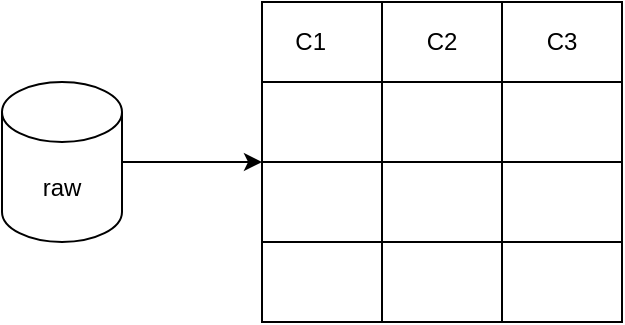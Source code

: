 <mxfile version="22.0.4" type="github" pages="4">
  <diagram name="Página-1" id="GkFNXPMFQoCEgMHVdH6z">
    <mxGraphModel dx="521" dy="525" grid="1" gridSize="10" guides="1" tooltips="1" connect="1" arrows="1" fold="1" page="1" pageScale="1" pageWidth="827" pageHeight="1169" math="0" shadow="0">
      <root>
        <mxCell id="0" />
        <mxCell id="1" parent="0" />
        <mxCell id="fT5gJGIi_VCAXrn5AwJc-20" style="edgeStyle=orthogonalEdgeStyle;rounded=0;orthogonalLoop=1;jettySize=auto;html=1;" edge="1" parent="1" source="fT5gJGIi_VCAXrn5AwJc-1">
          <mxGeometry relative="1" as="geometry">
            <mxPoint x="220" y="170" as="targetPoint" />
          </mxGeometry>
        </mxCell>
        <mxCell id="fT5gJGIi_VCAXrn5AwJc-1" value="raw" style="shape=cylinder3;whiteSpace=wrap;html=1;boundedLbl=1;backgroundOutline=1;size=15;" vertex="1" parent="1">
          <mxGeometry x="90" y="130" width="60" height="80" as="geometry" />
        </mxCell>
        <mxCell id="fT5gJGIi_VCAXrn5AwJc-2" value="" style="shape=table;startSize=0;container=1;collapsible=0;childLayout=tableLayout;" vertex="1" parent="1">
          <mxGeometry x="220" y="90" width="180" height="160" as="geometry" />
        </mxCell>
        <mxCell id="fT5gJGIi_VCAXrn5AwJc-3" value="" style="shape=tableRow;horizontal=0;startSize=0;swimlaneHead=0;swimlaneBody=0;strokeColor=inherit;top=0;left=0;bottom=0;right=0;collapsible=0;dropTarget=0;fillColor=none;points=[[0,0.5],[1,0.5]];portConstraint=eastwest;" vertex="1" parent="fT5gJGIi_VCAXrn5AwJc-2">
          <mxGeometry width="180" height="40" as="geometry" />
        </mxCell>
        <mxCell id="fT5gJGIi_VCAXrn5AwJc-4" value="C1&lt;span style=&quot;white-space: pre;&quot;&gt;&#x9;&lt;/span&gt;" style="shape=partialRectangle;html=1;whiteSpace=wrap;connectable=0;strokeColor=inherit;overflow=hidden;fillColor=none;top=0;left=0;bottom=0;right=0;pointerEvents=1;" vertex="1" parent="fT5gJGIi_VCAXrn5AwJc-3">
          <mxGeometry width="60" height="40" as="geometry">
            <mxRectangle width="60" height="40" as="alternateBounds" />
          </mxGeometry>
        </mxCell>
        <mxCell id="fT5gJGIi_VCAXrn5AwJc-5" value="C2" style="shape=partialRectangle;html=1;whiteSpace=wrap;connectable=0;strokeColor=inherit;overflow=hidden;fillColor=none;top=0;left=0;bottom=0;right=0;pointerEvents=1;" vertex="1" parent="fT5gJGIi_VCAXrn5AwJc-3">
          <mxGeometry x="60" width="60" height="40" as="geometry">
            <mxRectangle width="60" height="40" as="alternateBounds" />
          </mxGeometry>
        </mxCell>
        <mxCell id="fT5gJGIi_VCAXrn5AwJc-6" value="C3" style="shape=partialRectangle;html=1;whiteSpace=wrap;connectable=0;strokeColor=inherit;overflow=hidden;fillColor=none;top=0;left=0;bottom=0;right=0;pointerEvents=1;" vertex="1" parent="fT5gJGIi_VCAXrn5AwJc-3">
          <mxGeometry x="120" width="60" height="40" as="geometry">
            <mxRectangle width="60" height="40" as="alternateBounds" />
          </mxGeometry>
        </mxCell>
        <mxCell id="fT5gJGIi_VCAXrn5AwJc-7" value="" style="shape=tableRow;horizontal=0;startSize=0;swimlaneHead=0;swimlaneBody=0;strokeColor=inherit;top=0;left=0;bottom=0;right=0;collapsible=0;dropTarget=0;fillColor=none;points=[[0,0.5],[1,0.5]];portConstraint=eastwest;" vertex="1" parent="fT5gJGIi_VCAXrn5AwJc-2">
          <mxGeometry y="40" width="180" height="40" as="geometry" />
        </mxCell>
        <mxCell id="fT5gJGIi_VCAXrn5AwJc-8" value="" style="shape=partialRectangle;html=1;whiteSpace=wrap;connectable=0;strokeColor=inherit;overflow=hidden;fillColor=none;top=0;left=0;bottom=0;right=0;pointerEvents=1;" vertex="1" parent="fT5gJGIi_VCAXrn5AwJc-7">
          <mxGeometry width="60" height="40" as="geometry">
            <mxRectangle width="60" height="40" as="alternateBounds" />
          </mxGeometry>
        </mxCell>
        <mxCell id="fT5gJGIi_VCAXrn5AwJc-9" value="" style="shape=partialRectangle;html=1;whiteSpace=wrap;connectable=0;strokeColor=inherit;overflow=hidden;fillColor=none;top=0;left=0;bottom=0;right=0;pointerEvents=1;" vertex="1" parent="fT5gJGIi_VCAXrn5AwJc-7">
          <mxGeometry x="60" width="60" height="40" as="geometry">
            <mxRectangle width="60" height="40" as="alternateBounds" />
          </mxGeometry>
        </mxCell>
        <mxCell id="fT5gJGIi_VCAXrn5AwJc-10" value="" style="shape=partialRectangle;html=1;whiteSpace=wrap;connectable=0;strokeColor=inherit;overflow=hidden;fillColor=none;top=0;left=0;bottom=0;right=0;pointerEvents=1;" vertex="1" parent="fT5gJGIi_VCAXrn5AwJc-7">
          <mxGeometry x="120" width="60" height="40" as="geometry">
            <mxRectangle width="60" height="40" as="alternateBounds" />
          </mxGeometry>
        </mxCell>
        <mxCell id="fT5gJGIi_VCAXrn5AwJc-11" value="" style="shape=tableRow;horizontal=0;startSize=0;swimlaneHead=0;swimlaneBody=0;strokeColor=inherit;top=0;left=0;bottom=0;right=0;collapsible=0;dropTarget=0;fillColor=none;points=[[0,0.5],[1,0.5]];portConstraint=eastwest;" vertex="1" parent="fT5gJGIi_VCAXrn5AwJc-2">
          <mxGeometry y="80" width="180" height="40" as="geometry" />
        </mxCell>
        <mxCell id="fT5gJGIi_VCAXrn5AwJc-12" value="" style="shape=partialRectangle;html=1;whiteSpace=wrap;connectable=0;strokeColor=inherit;overflow=hidden;fillColor=none;top=0;left=0;bottom=0;right=0;pointerEvents=1;" vertex="1" parent="fT5gJGIi_VCAXrn5AwJc-11">
          <mxGeometry width="60" height="40" as="geometry">
            <mxRectangle width="60" height="40" as="alternateBounds" />
          </mxGeometry>
        </mxCell>
        <mxCell id="fT5gJGIi_VCAXrn5AwJc-13" value="" style="shape=partialRectangle;html=1;whiteSpace=wrap;connectable=0;strokeColor=inherit;overflow=hidden;fillColor=none;top=0;left=0;bottom=0;right=0;pointerEvents=1;" vertex="1" parent="fT5gJGIi_VCAXrn5AwJc-11">
          <mxGeometry x="60" width="60" height="40" as="geometry">
            <mxRectangle width="60" height="40" as="alternateBounds" />
          </mxGeometry>
        </mxCell>
        <mxCell id="fT5gJGIi_VCAXrn5AwJc-14" value="" style="shape=partialRectangle;html=1;whiteSpace=wrap;connectable=0;strokeColor=inherit;overflow=hidden;fillColor=none;top=0;left=0;bottom=0;right=0;pointerEvents=1;" vertex="1" parent="fT5gJGIi_VCAXrn5AwJc-11">
          <mxGeometry x="120" width="60" height="40" as="geometry">
            <mxRectangle width="60" height="40" as="alternateBounds" />
          </mxGeometry>
        </mxCell>
        <mxCell id="fT5gJGIi_VCAXrn5AwJc-15" value="" style="shape=tableRow;horizontal=0;startSize=0;swimlaneHead=0;swimlaneBody=0;strokeColor=inherit;top=0;left=0;bottom=0;right=0;collapsible=0;dropTarget=0;fillColor=none;points=[[0,0.5],[1,0.5]];portConstraint=eastwest;" vertex="1" parent="fT5gJGIi_VCAXrn5AwJc-2">
          <mxGeometry y="120" width="180" height="40" as="geometry" />
        </mxCell>
        <mxCell id="fT5gJGIi_VCAXrn5AwJc-16" value="" style="shape=partialRectangle;html=1;whiteSpace=wrap;connectable=0;strokeColor=inherit;overflow=hidden;fillColor=none;top=0;left=0;bottom=0;right=0;pointerEvents=1;" vertex="1" parent="fT5gJGIi_VCAXrn5AwJc-15">
          <mxGeometry width="60" height="40" as="geometry">
            <mxRectangle width="60" height="40" as="alternateBounds" />
          </mxGeometry>
        </mxCell>
        <mxCell id="fT5gJGIi_VCAXrn5AwJc-17" value="" style="shape=partialRectangle;html=1;whiteSpace=wrap;connectable=0;strokeColor=inherit;overflow=hidden;fillColor=none;top=0;left=0;bottom=0;right=0;pointerEvents=1;" vertex="1" parent="fT5gJGIi_VCAXrn5AwJc-15">
          <mxGeometry x="60" width="60" height="40" as="geometry">
            <mxRectangle width="60" height="40" as="alternateBounds" />
          </mxGeometry>
        </mxCell>
        <mxCell id="fT5gJGIi_VCAXrn5AwJc-18" value="" style="shape=partialRectangle;html=1;whiteSpace=wrap;connectable=0;strokeColor=inherit;overflow=hidden;fillColor=none;top=0;left=0;bottom=0;right=0;pointerEvents=1;" vertex="1" parent="fT5gJGIi_VCAXrn5AwJc-15">
          <mxGeometry x="120" width="60" height="40" as="geometry">
            <mxRectangle width="60" height="40" as="alternateBounds" />
          </mxGeometry>
        </mxCell>
      </root>
    </mxGraphModel>
  </diagram>
  <diagram id="_JhpExCMCHj8M8aXps9l" name="Página-2">
    <mxGraphModel dx="1774" dy="955" grid="1" gridSize="10" guides="1" tooltips="1" connect="1" arrows="1" fold="1" page="1" pageScale="1" pageWidth="827" pageHeight="1169" math="0" shadow="0">
      <root>
        <mxCell id="0" />
        <mxCell id="1" parent="0" />
        <mxCell id="13-ZJ0iLGppZ9cuUT0SX-7" style="edgeStyle=orthogonalEdgeStyle;rounded=0;orthogonalLoop=1;jettySize=auto;html=1;entryX=0.5;entryY=0;entryDx=0;entryDy=0;" parent="1" target="13-ZJ0iLGppZ9cuUT0SX-4" edge="1">
          <mxGeometry relative="1" as="geometry">
            <mxPoint x="280" y="180" as="sourcePoint" />
          </mxGeometry>
        </mxCell>
        <mxCell id="13-ZJ0iLGppZ9cuUT0SX-1" value="root node" style="rounded=1;whiteSpace=wrap;html=1;" parent="1" vertex="1">
          <mxGeometry x="220" y="90" width="120" height="60" as="geometry" />
        </mxCell>
        <mxCell id="13-ZJ0iLGppZ9cuUT0SX-12" style="edgeStyle=orthogonalEdgeStyle;rounded=0;orthogonalLoop=1;jettySize=auto;html=1;entryX=0.5;entryY=0;entryDx=0;entryDy=0;" parent="1" source="13-ZJ0iLGppZ9cuUT0SX-2" target="13-ZJ0iLGppZ9cuUT0SX-9" edge="1">
          <mxGeometry relative="1" as="geometry" />
        </mxCell>
        <mxCell id="13-ZJ0iLGppZ9cuUT0SX-13" style="edgeStyle=orthogonalEdgeStyle;rounded=0;orthogonalLoop=1;jettySize=auto;html=1;entryX=0.5;entryY=0;entryDx=0;entryDy=0;" parent="1" target="13-ZJ0iLGppZ9cuUT0SX-10" edge="1">
          <mxGeometry relative="1" as="geometry">
            <mxPoint x="115" y="320" as="sourcePoint" />
          </mxGeometry>
        </mxCell>
        <mxCell id="13-ZJ0iLGppZ9cuUT0SX-14" style="edgeStyle=orthogonalEdgeStyle;rounded=0;orthogonalLoop=1;jettySize=auto;html=1;entryX=0.5;entryY=0;entryDx=0;entryDy=0;" parent="1" target="13-ZJ0iLGppZ9cuUT0SX-11" edge="1">
          <mxGeometry relative="1" as="geometry">
            <mxPoint x="300" y="320" as="sourcePoint" />
          </mxGeometry>
        </mxCell>
        <mxCell id="13-ZJ0iLGppZ9cuUT0SX-2" value="child1" style="rounded=1;whiteSpace=wrap;html=1;" parent="1" vertex="1">
          <mxGeometry x="55" y="220" width="120" height="60" as="geometry" />
        </mxCell>
        <mxCell id="13-ZJ0iLGppZ9cuUT0SX-3" value="child2" style="rounded=1;whiteSpace=wrap;html=1;" parent="1" vertex="1">
          <mxGeometry x="220" y="230" width="120" height="60" as="geometry" />
        </mxCell>
        <mxCell id="13-ZJ0iLGppZ9cuUT0SX-4" value="child n" style="rounded=1;whiteSpace=wrap;html=1;" parent="1" vertex="1">
          <mxGeometry x="385" y="220" width="120" height="60" as="geometry" />
        </mxCell>
        <mxCell id="13-ZJ0iLGppZ9cuUT0SX-5" style="edgeStyle=orthogonalEdgeStyle;rounded=0;orthogonalLoop=1;jettySize=auto;html=1;entryX=0.413;entryY=-0.02;entryDx=0;entryDy=0;entryPerimeter=0;" parent="1" target="13-ZJ0iLGppZ9cuUT0SX-2" edge="1">
          <mxGeometry relative="1" as="geometry">
            <mxPoint x="280" y="180" as="sourcePoint" />
          </mxGeometry>
        </mxCell>
        <mxCell id="13-ZJ0iLGppZ9cuUT0SX-6" style="edgeStyle=orthogonalEdgeStyle;rounded=0;orthogonalLoop=1;jettySize=auto;html=1;entryX=0.5;entryY=0;entryDx=0;entryDy=0;" parent="1" source="13-ZJ0iLGppZ9cuUT0SX-1" target="13-ZJ0iLGppZ9cuUT0SX-3" edge="1">
          <mxGeometry relative="1" as="geometry">
            <mxPoint x="280" y="220" as="targetPoint" />
          </mxGeometry>
        </mxCell>
        <mxCell id="13-ZJ0iLGppZ9cuUT0SX-9" value="LeafNode&lt;br&gt;(Data)" style="rounded=1;whiteSpace=wrap;html=1;" parent="1" vertex="1">
          <mxGeometry x="55" y="380" width="120" height="60" as="geometry" />
        </mxCell>
        <mxCell id="CPx4XBRMaofZmRBfGn8q-21" style="edgeStyle=orthogonalEdgeStyle;rounded=0;orthogonalLoop=1;jettySize=auto;html=1;exitX=0.5;exitY=1;exitDx=0;exitDy=0;" edge="1" parent="1" source="13-ZJ0iLGppZ9cuUT0SX-10" target="CPx4XBRMaofZmRBfGn8q-10">
          <mxGeometry relative="1" as="geometry">
            <mxPoint x="310" y="390" as="sourcePoint" />
            <Array as="points">
              <mxPoint x="300" y="460" />
              <mxPoint x="-10" y="460" />
              <mxPoint x="-10" y="330" />
            </Array>
          </mxGeometry>
        </mxCell>
        <mxCell id="13-ZJ0iLGppZ9cuUT0SX-10" value="LeafNode&lt;br&gt;(Pointer)" style="rounded=1;whiteSpace=wrap;html=1;" parent="1" vertex="1">
          <mxGeometry x="240" y="380" width="120" height="60" as="geometry" />
        </mxCell>
        <mxCell id="CPx4XBRMaofZmRBfGn8q-22" style="edgeStyle=orthogonalEdgeStyle;rounded=0;orthogonalLoop=1;jettySize=auto;html=1;entryX=1;entryY=0.5;entryDx=0;entryDy=0;exitX=0.5;exitY=1;exitDx=0;exitDy=0;" edge="1" parent="1" source="13-ZJ0iLGppZ9cuUT0SX-11" target="CPx4XBRMaofZmRBfGn8q-14">
          <mxGeometry relative="1" as="geometry">
            <Array as="points">
              <mxPoint x="460" y="460" />
              <mxPoint x="-10" y="460" />
              <mxPoint x="-10" y="370" />
            </Array>
          </mxGeometry>
        </mxCell>
        <mxCell id="13-ZJ0iLGppZ9cuUT0SX-11" value="LeafNode&lt;br&gt;(Pointer)" style="rounded=1;whiteSpace=wrap;html=1;" parent="1" vertex="1">
          <mxGeometry x="400" y="380" width="120" height="60" as="geometry" />
        </mxCell>
        <mxCell id="CPx4XBRMaofZmRBfGn8q-1" value="" style="shape=table;startSize=0;container=1;collapsible=0;childLayout=tableLayout;" vertex="1" parent="1">
          <mxGeometry x="-260" y="230" width="180" height="160" as="geometry" />
        </mxCell>
        <mxCell id="CPx4XBRMaofZmRBfGn8q-2" value="" style="shape=tableRow;horizontal=0;startSize=0;swimlaneHead=0;swimlaneBody=0;strokeColor=inherit;top=0;left=0;bottom=0;right=0;collapsible=0;dropTarget=0;fillColor=none;points=[[0,0.5],[1,0.5]];portConstraint=eastwest;" vertex="1" parent="CPx4XBRMaofZmRBfGn8q-1">
          <mxGeometry width="180" height="40" as="geometry" />
        </mxCell>
        <mxCell id="CPx4XBRMaofZmRBfGn8q-3" value="" style="shape=partialRectangle;html=1;whiteSpace=wrap;connectable=0;strokeColor=inherit;overflow=hidden;fillColor=none;top=0;left=0;bottom=0;right=0;pointerEvents=1;" vertex="1" parent="CPx4XBRMaofZmRBfGn8q-2">
          <mxGeometry width="60" height="40" as="geometry">
            <mxRectangle width="60" height="40" as="alternateBounds" />
          </mxGeometry>
        </mxCell>
        <mxCell id="CPx4XBRMaofZmRBfGn8q-4" value="" style="shape=partialRectangle;html=1;whiteSpace=wrap;connectable=0;strokeColor=inherit;overflow=hidden;fillColor=none;top=0;left=0;bottom=0;right=0;pointerEvents=1;" vertex="1" parent="CPx4XBRMaofZmRBfGn8q-2">
          <mxGeometry x="60" width="60" height="40" as="geometry">
            <mxRectangle width="60" height="40" as="alternateBounds" />
          </mxGeometry>
        </mxCell>
        <mxCell id="CPx4XBRMaofZmRBfGn8q-5" value="" style="shape=partialRectangle;html=1;whiteSpace=wrap;connectable=0;strokeColor=inherit;overflow=hidden;fillColor=none;top=0;left=0;bottom=0;right=0;pointerEvents=1;" vertex="1" parent="CPx4XBRMaofZmRBfGn8q-2">
          <mxGeometry x="120" width="60" height="40" as="geometry">
            <mxRectangle width="60" height="40" as="alternateBounds" />
          </mxGeometry>
        </mxCell>
        <mxCell id="CPx4XBRMaofZmRBfGn8q-6" value="" style="shape=tableRow;horizontal=0;startSize=0;swimlaneHead=0;swimlaneBody=0;strokeColor=inherit;top=0;left=0;bottom=0;right=0;collapsible=0;dropTarget=0;fillColor=none;points=[[0,0.5],[1,0.5]];portConstraint=eastwest;" vertex="1" parent="CPx4XBRMaofZmRBfGn8q-1">
          <mxGeometry y="40" width="180" height="40" as="geometry" />
        </mxCell>
        <mxCell id="CPx4XBRMaofZmRBfGn8q-7" value="" style="shape=partialRectangle;html=1;whiteSpace=wrap;connectable=0;strokeColor=inherit;overflow=hidden;fillColor=none;top=0;left=0;bottom=0;right=0;pointerEvents=1;" vertex="1" parent="CPx4XBRMaofZmRBfGn8q-6">
          <mxGeometry width="60" height="40" as="geometry">
            <mxRectangle width="60" height="40" as="alternateBounds" />
          </mxGeometry>
        </mxCell>
        <mxCell id="CPx4XBRMaofZmRBfGn8q-8" value="" style="shape=partialRectangle;html=1;whiteSpace=wrap;connectable=0;strokeColor=inherit;overflow=hidden;fillColor=none;top=0;left=0;bottom=0;right=0;pointerEvents=1;" vertex="1" parent="CPx4XBRMaofZmRBfGn8q-6">
          <mxGeometry x="60" width="60" height="40" as="geometry">
            <mxRectangle width="60" height="40" as="alternateBounds" />
          </mxGeometry>
        </mxCell>
        <mxCell id="CPx4XBRMaofZmRBfGn8q-9" value="" style="shape=partialRectangle;html=1;whiteSpace=wrap;connectable=0;strokeColor=inherit;overflow=hidden;fillColor=none;top=0;left=0;bottom=0;right=0;pointerEvents=1;" vertex="1" parent="CPx4XBRMaofZmRBfGn8q-6">
          <mxGeometry x="120" width="60" height="40" as="geometry">
            <mxRectangle width="60" height="40" as="alternateBounds" />
          </mxGeometry>
        </mxCell>
        <mxCell id="CPx4XBRMaofZmRBfGn8q-10" value="" style="shape=tableRow;horizontal=0;startSize=0;swimlaneHead=0;swimlaneBody=0;strokeColor=inherit;top=0;left=0;bottom=0;right=0;collapsible=0;dropTarget=0;fillColor=none;points=[[0,0.5],[1,0.5]];portConstraint=eastwest;" vertex="1" parent="CPx4XBRMaofZmRBfGn8q-1">
          <mxGeometry y="80" width="180" height="40" as="geometry" />
        </mxCell>
        <mxCell id="CPx4XBRMaofZmRBfGn8q-11" value="" style="shape=partialRectangle;html=1;whiteSpace=wrap;connectable=0;strokeColor=inherit;overflow=hidden;fillColor=none;top=0;left=0;bottom=0;right=0;pointerEvents=1;" vertex="1" parent="CPx4XBRMaofZmRBfGn8q-10">
          <mxGeometry width="60" height="40" as="geometry">
            <mxRectangle width="60" height="40" as="alternateBounds" />
          </mxGeometry>
        </mxCell>
        <mxCell id="CPx4XBRMaofZmRBfGn8q-12" value="" style="shape=partialRectangle;html=1;whiteSpace=wrap;connectable=0;strokeColor=inherit;overflow=hidden;fillColor=none;top=0;left=0;bottom=0;right=0;pointerEvents=1;" vertex="1" parent="CPx4XBRMaofZmRBfGn8q-10">
          <mxGeometry x="60" width="60" height="40" as="geometry">
            <mxRectangle width="60" height="40" as="alternateBounds" />
          </mxGeometry>
        </mxCell>
        <mxCell id="CPx4XBRMaofZmRBfGn8q-13" value="" style="shape=partialRectangle;html=1;whiteSpace=wrap;connectable=0;strokeColor=inherit;overflow=hidden;fillColor=none;top=0;left=0;bottom=0;right=0;pointerEvents=1;" vertex="1" parent="CPx4XBRMaofZmRBfGn8q-10">
          <mxGeometry x="120" width="60" height="40" as="geometry">
            <mxRectangle width="60" height="40" as="alternateBounds" />
          </mxGeometry>
        </mxCell>
        <mxCell id="CPx4XBRMaofZmRBfGn8q-14" value="" style="shape=tableRow;horizontal=0;startSize=0;swimlaneHead=0;swimlaneBody=0;strokeColor=inherit;top=0;left=0;bottom=0;right=0;collapsible=0;dropTarget=0;fillColor=none;points=[[0,0.5],[1,0.5]];portConstraint=eastwest;" vertex="1" parent="CPx4XBRMaofZmRBfGn8q-1">
          <mxGeometry y="120" width="180" height="40" as="geometry" />
        </mxCell>
        <mxCell id="CPx4XBRMaofZmRBfGn8q-15" value="" style="shape=partialRectangle;html=1;whiteSpace=wrap;connectable=0;strokeColor=inherit;overflow=hidden;fillColor=none;top=0;left=0;bottom=0;right=0;pointerEvents=1;" vertex="1" parent="CPx4XBRMaofZmRBfGn8q-14">
          <mxGeometry width="60" height="40" as="geometry">
            <mxRectangle width="60" height="40" as="alternateBounds" />
          </mxGeometry>
        </mxCell>
        <mxCell id="CPx4XBRMaofZmRBfGn8q-16" value="" style="shape=partialRectangle;html=1;whiteSpace=wrap;connectable=0;strokeColor=inherit;overflow=hidden;fillColor=none;top=0;left=0;bottom=0;right=0;pointerEvents=1;" vertex="1" parent="CPx4XBRMaofZmRBfGn8q-14">
          <mxGeometry x="60" width="60" height="40" as="geometry">
            <mxRectangle width="60" height="40" as="alternateBounds" />
          </mxGeometry>
        </mxCell>
        <mxCell id="CPx4XBRMaofZmRBfGn8q-17" value="" style="shape=partialRectangle;html=1;whiteSpace=wrap;connectable=0;strokeColor=inherit;overflow=hidden;fillColor=none;top=0;left=0;bottom=0;right=0;pointerEvents=1;" vertex="1" parent="CPx4XBRMaofZmRBfGn8q-14">
          <mxGeometry x="120" width="60" height="40" as="geometry">
            <mxRectangle width="60" height="40" as="alternateBounds" />
          </mxGeometry>
        </mxCell>
        <mxCell id="CPx4XBRMaofZmRBfGn8q-18" style="edgeStyle=orthogonalEdgeStyle;rounded=0;orthogonalLoop=1;jettySize=auto;html=1;entryX=0.996;entryY=0.32;entryDx=0;entryDy=0;entryPerimeter=0;exitX=0.5;exitY=1;exitDx=0;exitDy=0;" edge="1" parent="1" source="13-ZJ0iLGppZ9cuUT0SX-9" target="CPx4XBRMaofZmRBfGn8q-6">
          <mxGeometry relative="1" as="geometry">
            <Array as="points">
              <mxPoint x="115" y="460" />
              <mxPoint x="-10" y="460" />
              <mxPoint x="-10" y="283" />
            </Array>
          </mxGeometry>
        </mxCell>
        <mxCell id="CPx4XBRMaofZmRBfGn8q-23" value="&lt;h1&gt;índice non-cluster&lt;/h1&gt;&lt;p&gt;Lorem ipsum dolor sit amet, consectetur adipisicing elit, sed do eiusmod tempor incididunt ut labore et dolore magna aliqua.&lt;/p&gt;" style="text;html=1;strokeColor=none;fillColor=none;spacing=5;spacingTop=-20;whiteSpace=wrap;overflow=hidden;rounded=0;" vertex="1" parent="1">
          <mxGeometry x="-260" y="40" width="190" height="120" as="geometry" />
        </mxCell>
      </root>
    </mxGraphModel>
  </diagram>
  <diagram id="zAsrmmW6eUhoyhPpnsBH" name="Página-3">
    <mxGraphModel dx="521" dy="525" grid="1" gridSize="10" guides="1" tooltips="1" connect="1" arrows="1" fold="1" page="1" pageScale="1" pageWidth="827" pageHeight="1169" math="0" shadow="0">
      <root>
        <mxCell id="0" />
        <mxCell id="1" parent="0" />
        <mxCell id="ZmaiDYjdpR061ai_NBK4-1" value="Head = -1" style="swimlane;whiteSpace=wrap;html=1;" parent="1" vertex="1">
          <mxGeometry x="120" y="140" width="200" height="200" as="geometry">
            <mxRectangle x="120" y="140" width="90" height="30" as="alternateBounds" />
          </mxGeometry>
        </mxCell>
        <mxCell id="ZmaiDYjdpR061ai_NBK4-2" value="Classname" style="swimlane;fontStyle=0;childLayout=stackLayout;horizontal=1;startSize=26;fillColor=none;horizontalStack=0;resizeParent=1;resizeParentMax=0;resizeLast=0;collapsible=1;marginBottom=0;whiteSpace=wrap;html=1;" parent="1" vertex="1">
          <mxGeometry x="140" y="390" width="140" height="104" as="geometry" />
        </mxCell>
        <mxCell id="ZmaiDYjdpR061ai_NBK4-3" value="+ field: type" style="text;strokeColor=none;fillColor=none;align=left;verticalAlign=top;spacingLeft=4;spacingRight=4;overflow=hidden;rotatable=0;points=[[0,0.5],[1,0.5]];portConstraint=eastwest;whiteSpace=wrap;html=1;" parent="ZmaiDYjdpR061ai_NBK4-2" vertex="1">
          <mxGeometry y="26" width="140" height="26" as="geometry" />
        </mxCell>
        <mxCell id="ZmaiDYjdpR061ai_NBK4-4" value="+ field: type" style="text;strokeColor=none;fillColor=none;align=left;verticalAlign=top;spacingLeft=4;spacingRight=4;overflow=hidden;rotatable=0;points=[[0,0.5],[1,0.5]];portConstraint=eastwest;whiteSpace=wrap;html=1;" parent="ZmaiDYjdpR061ai_NBK4-2" vertex="1">
          <mxGeometry y="52" width="140" height="26" as="geometry" />
        </mxCell>
        <mxCell id="ZmaiDYjdpR061ai_NBK4-5" value="+ field: type" style="text;strokeColor=none;fillColor=none;align=left;verticalAlign=top;spacingLeft=4;spacingRight=4;overflow=hidden;rotatable=0;points=[[0,0.5],[1,0.5]];portConstraint=eastwest;whiteSpace=wrap;html=1;" parent="ZmaiDYjdpR061ai_NBK4-2" vertex="1">
          <mxGeometry y="78" width="140" height="26" as="geometry" />
        </mxCell>
        <mxCell id="ZmaiDYjdpR061ai_NBK4-6" value="" style="whiteSpace=wrap;html=1;aspect=fixed;" parent="1" vertex="1">
          <mxGeometry x="320" y="140" width="200" height="200" as="geometry" />
        </mxCell>
        <mxCell id="ZmaiDYjdpR061ai_NBK4-7" value="Head = -1" style="text;html=1;strokeColor=none;fillColor=none;align=center;verticalAlign=middle;whiteSpace=wrap;rounded=0;" parent="1" vertex="1">
          <mxGeometry x="320" y="140" width="60" height="30" as="geometry" />
        </mxCell>
        <mxCell id="ZmaiDYjdpR061ai_NBK4-8" value="start = -1" style="text;html=1;strokeColor=none;fillColor=none;align=center;verticalAlign=middle;whiteSpace=wrap;rounded=0;" parent="1" vertex="1">
          <mxGeometry x="414" y="140" width="60" height="30" as="geometry" />
        </mxCell>
      </root>
    </mxGraphModel>
  </diagram>
  <diagram id="8ZgCVpcsl6Nk9_4t2jss" name="Página-4">
    <mxGraphModel dx="1909" dy="971" grid="1" gridSize="10" guides="1" tooltips="1" connect="1" arrows="1" fold="1" page="1" pageScale="1" pageWidth="827" pageHeight="1169" math="0" shadow="0">
      <root>
        <mxCell id="0" />
        <mxCell id="1" parent="0" />
        <mxCell id="GORr-NaZFrk7pfJMRGuN-1" style="edgeStyle=orthogonalEdgeStyle;rounded=0;orthogonalLoop=1;jettySize=auto;html=1;entryX=0.5;entryY=0;entryDx=0;entryDy=0;" edge="1" parent="1" target="GORr-NaZFrk7pfJMRGuN-8">
          <mxGeometry relative="1" as="geometry">
            <mxPoint x="280" y="180" as="sourcePoint" />
          </mxGeometry>
        </mxCell>
        <mxCell id="GORr-NaZFrk7pfJMRGuN-2" value="root node" style="rounded=1;whiteSpace=wrap;html=1;" vertex="1" parent="1">
          <mxGeometry x="220" y="90" width="120" height="60" as="geometry" />
        </mxCell>
        <mxCell id="GORr-NaZFrk7pfJMRGuN-3" style="edgeStyle=orthogonalEdgeStyle;rounded=0;orthogonalLoop=1;jettySize=auto;html=1;entryX=0.5;entryY=0;entryDx=0;entryDy=0;" edge="1" parent="1" source="GORr-NaZFrk7pfJMRGuN-6" target="GORr-NaZFrk7pfJMRGuN-11">
          <mxGeometry relative="1" as="geometry" />
        </mxCell>
        <mxCell id="GORr-NaZFrk7pfJMRGuN-4" style="edgeStyle=orthogonalEdgeStyle;rounded=0;orthogonalLoop=1;jettySize=auto;html=1;entryX=0.5;entryY=0;entryDx=0;entryDy=0;" edge="1" parent="1" target="GORr-NaZFrk7pfJMRGuN-12">
          <mxGeometry relative="1" as="geometry">
            <mxPoint x="115" y="320" as="sourcePoint" />
          </mxGeometry>
        </mxCell>
        <mxCell id="GORr-NaZFrk7pfJMRGuN-5" style="edgeStyle=orthogonalEdgeStyle;rounded=0;orthogonalLoop=1;jettySize=auto;html=1;entryX=0.5;entryY=0;entryDx=0;entryDy=0;" edge="1" parent="1" target="GORr-NaZFrk7pfJMRGuN-13">
          <mxGeometry relative="1" as="geometry">
            <mxPoint x="300" y="320" as="sourcePoint" />
          </mxGeometry>
        </mxCell>
        <mxCell id="GORr-NaZFrk7pfJMRGuN-6" value="child1" style="rounded=1;whiteSpace=wrap;html=1;" vertex="1" parent="1">
          <mxGeometry x="55" y="220" width="120" height="60" as="geometry" />
        </mxCell>
        <mxCell id="GORr-NaZFrk7pfJMRGuN-7" value="child2" style="rounded=1;whiteSpace=wrap;html=1;" vertex="1" parent="1">
          <mxGeometry x="220" y="230" width="120" height="60" as="geometry" />
        </mxCell>
        <mxCell id="GORr-NaZFrk7pfJMRGuN-8" value="child n" style="rounded=1;whiteSpace=wrap;html=1;" vertex="1" parent="1">
          <mxGeometry x="385" y="220" width="120" height="60" as="geometry" />
        </mxCell>
        <mxCell id="GORr-NaZFrk7pfJMRGuN-9" style="edgeStyle=orthogonalEdgeStyle;rounded=0;orthogonalLoop=1;jettySize=auto;html=1;entryX=0.413;entryY=-0.02;entryDx=0;entryDy=0;entryPerimeter=0;" edge="1" parent="1" target="GORr-NaZFrk7pfJMRGuN-6">
          <mxGeometry relative="1" as="geometry">
            <mxPoint x="280" y="180" as="sourcePoint" />
          </mxGeometry>
        </mxCell>
        <mxCell id="GORr-NaZFrk7pfJMRGuN-10" style="edgeStyle=orthogonalEdgeStyle;rounded=0;orthogonalLoop=1;jettySize=auto;html=1;entryX=0.5;entryY=0;entryDx=0;entryDy=0;" edge="1" parent="1" source="GORr-NaZFrk7pfJMRGuN-2" target="GORr-NaZFrk7pfJMRGuN-7">
          <mxGeometry relative="1" as="geometry">
            <mxPoint x="280" y="220" as="targetPoint" />
          </mxGeometry>
        </mxCell>
        <mxCell id="GORr-NaZFrk7pfJMRGuN-11" value="LeafNode&lt;br&gt;(Data)" style="rounded=1;whiteSpace=wrap;html=1;" vertex="1" parent="1">
          <mxGeometry x="55" y="380" width="120" height="60" as="geometry" />
        </mxCell>
        <mxCell id="GORr-NaZFrk7pfJMRGuN-12" value="LeafNode&lt;br&gt;(Data)" style="rounded=1;whiteSpace=wrap;html=1;" vertex="1" parent="1">
          <mxGeometry x="240" y="380" width="120" height="60" as="geometry" />
        </mxCell>
        <mxCell id="GORr-NaZFrk7pfJMRGuN-13" value="LeafNode&lt;br&gt;(Data)" style="rounded=1;whiteSpace=wrap;html=1;" vertex="1" parent="1">
          <mxGeometry x="400" y="380" width="120" height="60" as="geometry" />
        </mxCell>
        <mxCell id="GORr-NaZFrk7pfJMRGuN-14" style="edgeStyle=orthogonalEdgeStyle;rounded=0;orthogonalLoop=1;jettySize=auto;html=1;entryX=0.5;entryY=0;entryDx=0;entryDy=0;" edge="1" parent="1" target="GORr-NaZFrk7pfJMRGuN-21">
          <mxGeometry relative="1" as="geometry">
            <mxPoint x="805" y="175" as="sourcePoint" />
          </mxGeometry>
        </mxCell>
        <mxCell id="GORr-NaZFrk7pfJMRGuN-15" value="root node" style="rounded=1;whiteSpace=wrap;html=1;" vertex="1" parent="1">
          <mxGeometry x="745" y="85" width="120" height="60" as="geometry" />
        </mxCell>
        <mxCell id="GORr-NaZFrk7pfJMRGuN-16" style="edgeStyle=orthogonalEdgeStyle;rounded=0;orthogonalLoop=1;jettySize=auto;html=1;entryX=0.5;entryY=0;entryDx=0;entryDy=0;" edge="1" parent="1" source="GORr-NaZFrk7pfJMRGuN-19" target="GORr-NaZFrk7pfJMRGuN-24">
          <mxGeometry relative="1" as="geometry" />
        </mxCell>
        <mxCell id="GORr-NaZFrk7pfJMRGuN-17" style="edgeStyle=orthogonalEdgeStyle;rounded=0;orthogonalLoop=1;jettySize=auto;html=1;entryX=0.5;entryY=0;entryDx=0;entryDy=0;" edge="1" parent="1" target="GORr-NaZFrk7pfJMRGuN-25">
          <mxGeometry relative="1" as="geometry">
            <mxPoint x="640" y="315" as="sourcePoint" />
          </mxGeometry>
        </mxCell>
        <mxCell id="GORr-NaZFrk7pfJMRGuN-18" style="edgeStyle=orthogonalEdgeStyle;rounded=0;orthogonalLoop=1;jettySize=auto;html=1;entryX=0.5;entryY=0;entryDx=0;entryDy=0;" edge="1" parent="1" target="GORr-NaZFrk7pfJMRGuN-26">
          <mxGeometry relative="1" as="geometry">
            <mxPoint x="825" y="315" as="sourcePoint" />
          </mxGeometry>
        </mxCell>
        <mxCell id="GORr-NaZFrk7pfJMRGuN-19" value="child1" style="rounded=1;whiteSpace=wrap;html=1;" vertex="1" parent="1">
          <mxGeometry x="580" y="215" width="120" height="60" as="geometry" />
        </mxCell>
        <mxCell id="GORr-NaZFrk7pfJMRGuN-20" value="child2" style="rounded=1;whiteSpace=wrap;html=1;" vertex="1" parent="1">
          <mxGeometry x="745" y="225" width="120" height="60" as="geometry" />
        </mxCell>
        <mxCell id="GORr-NaZFrk7pfJMRGuN-21" value="child n" style="rounded=1;whiteSpace=wrap;html=1;" vertex="1" parent="1">
          <mxGeometry x="910" y="215" width="120" height="60" as="geometry" />
        </mxCell>
        <mxCell id="GORr-NaZFrk7pfJMRGuN-22" style="edgeStyle=orthogonalEdgeStyle;rounded=0;orthogonalLoop=1;jettySize=auto;html=1;entryX=0.413;entryY=-0.02;entryDx=0;entryDy=0;entryPerimeter=0;" edge="1" parent="1" target="GORr-NaZFrk7pfJMRGuN-19">
          <mxGeometry relative="1" as="geometry">
            <mxPoint x="805" y="175" as="sourcePoint" />
          </mxGeometry>
        </mxCell>
        <mxCell id="GORr-NaZFrk7pfJMRGuN-23" style="edgeStyle=orthogonalEdgeStyle;rounded=0;orthogonalLoop=1;jettySize=auto;html=1;entryX=0.5;entryY=0;entryDx=0;entryDy=0;" edge="1" parent="1" source="GORr-NaZFrk7pfJMRGuN-15" target="GORr-NaZFrk7pfJMRGuN-20">
          <mxGeometry relative="1" as="geometry">
            <mxPoint x="805" y="215" as="targetPoint" />
          </mxGeometry>
        </mxCell>
        <mxCell id="-hVLHKkaRhD7KEqaM_HV-6" style="edgeStyle=orthogonalEdgeStyle;rounded=0;orthogonalLoop=1;jettySize=auto;html=1;entryX=0.5;entryY=1;entryDx=0;entryDy=0;exitX=0.5;exitY=1;exitDx=0;exitDy=0;dashed=1;" edge="1" parent="1" source="GORr-NaZFrk7pfJMRGuN-24" target="GORr-NaZFrk7pfJMRGuN-13">
          <mxGeometry relative="1" as="geometry" />
        </mxCell>
        <mxCell id="GORr-NaZFrk7pfJMRGuN-24" value="LeafNode&lt;br&gt;(Pointer)" style="rounded=1;whiteSpace=wrap;html=1;" vertex="1" parent="1">
          <mxGeometry x="580" y="375" width="120" height="60" as="geometry" />
        </mxCell>
        <mxCell id="-hVLHKkaRhD7KEqaM_HV-5" style="edgeStyle=orthogonalEdgeStyle;rounded=0;orthogonalLoop=1;jettySize=auto;html=1;entryX=0.5;entryY=1;entryDx=0;entryDy=0;exitX=0.5;exitY=1;exitDx=0;exitDy=0;dashed=1;" edge="1" parent="1" source="GORr-NaZFrk7pfJMRGuN-25" target="GORr-NaZFrk7pfJMRGuN-12">
          <mxGeometry relative="1" as="geometry" />
        </mxCell>
        <mxCell id="GORr-NaZFrk7pfJMRGuN-25" value="LeafNode&lt;br&gt;(Pointer)" style="rounded=1;whiteSpace=wrap;html=1;" vertex="1" parent="1">
          <mxGeometry x="765" y="375" width="120" height="60" as="geometry" />
        </mxCell>
        <mxCell id="-hVLHKkaRhD7KEqaM_HV-4" style="edgeStyle=orthogonalEdgeStyle;rounded=0;orthogonalLoop=1;jettySize=auto;html=1;entryX=0.5;entryY=1;entryDx=0;entryDy=0;exitX=0.5;exitY=1;exitDx=0;exitDy=0;dashed=1;" edge="1" parent="1" source="GORr-NaZFrk7pfJMRGuN-26" target="GORr-NaZFrk7pfJMRGuN-11">
          <mxGeometry relative="1" as="geometry" />
        </mxCell>
        <mxCell id="GORr-NaZFrk7pfJMRGuN-26" value="LeafNode&lt;br&gt;(Pointer)" style="rounded=1;whiteSpace=wrap;html=1;" vertex="1" parent="1">
          <mxGeometry x="925" y="375" width="120" height="60" as="geometry" />
        </mxCell>
        <mxCell id="-hVLHKkaRhD7KEqaM_HV-1" value="" style="shape=cylinder3;whiteSpace=wrap;html=1;boundedLbl=1;backgroundOutline=1;size=15;" vertex="1" parent="1">
          <mxGeometry x="145" y="400" width="30" height="40" as="geometry" />
        </mxCell>
        <mxCell id="-hVLHKkaRhD7KEqaM_HV-2" value="" style="shape=cylinder3;whiteSpace=wrap;html=1;boundedLbl=1;backgroundOutline=1;size=15;" vertex="1" parent="1">
          <mxGeometry x="330" y="400" width="30" height="40" as="geometry" />
        </mxCell>
        <mxCell id="-hVLHKkaRhD7KEqaM_HV-3" value="" style="shape=cylinder3;whiteSpace=wrap;html=1;boundedLbl=1;backgroundOutline=1;size=15;" vertex="1" parent="1">
          <mxGeometry x="490" y="400" width="30" height="40" as="geometry" />
        </mxCell>
        <mxCell id="-hVLHKkaRhD7KEqaM_HV-7" value="&lt;h1&gt;non cluster y cluster&lt;/h1&gt;" style="text;html=1;strokeColor=none;fillColor=none;spacing=5;spacingTop=-20;whiteSpace=wrap;overflow=hidden;rounded=0;" vertex="1" parent="1">
          <mxGeometry x="130" y="580" width="150" height="80" as="geometry" />
        </mxCell>
      </root>
    </mxGraphModel>
  </diagram>
</mxfile>
